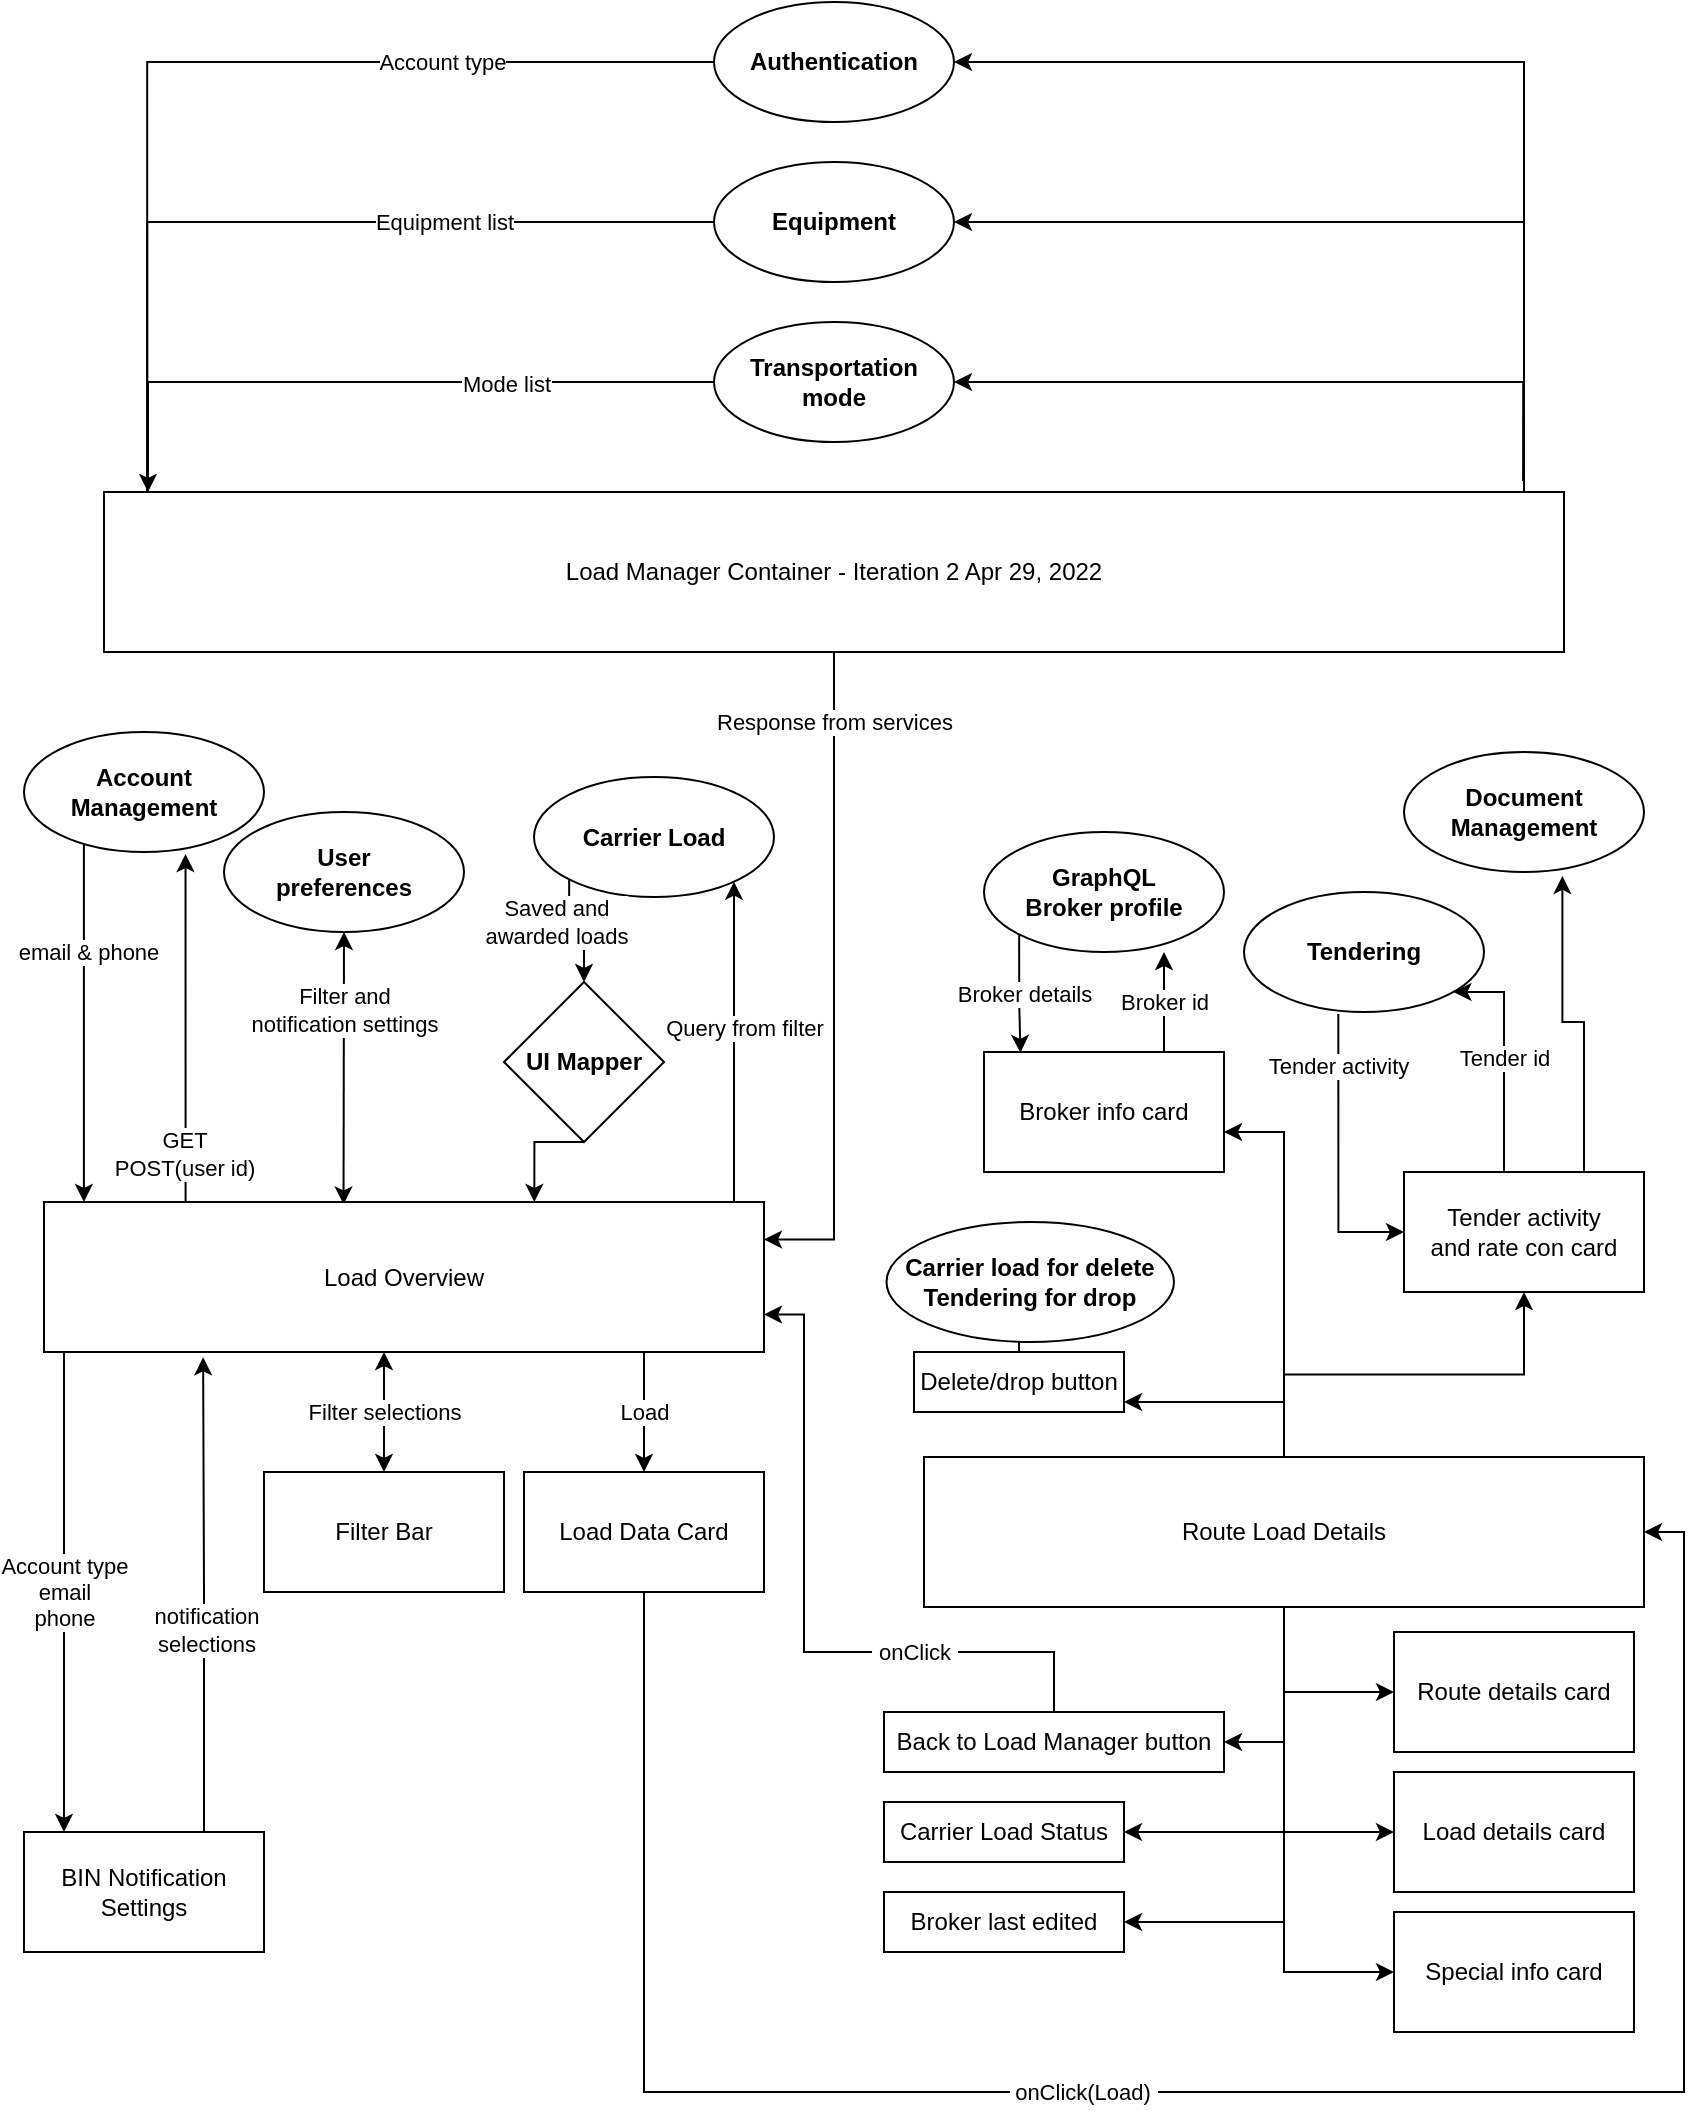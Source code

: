 <mxfile version="17.4.6" type="github">
  <diagram id="Wk8CYTFuplVzRF4KS6Ps" name="Page-1">
    <mxGraphModel dx="2946" dy="4910" grid="1" gridSize="10" guides="1" tooltips="1" connect="1" arrows="1" fold="1" page="1" pageScale="1" pageWidth="880" pageHeight="1100" math="0" shadow="0">
      <root>
        <mxCell id="0" />
        <mxCell id="1" parent="0" />
        <mxCell id="cnExMDElmopR4B2y_THm-6" value="" style="edgeStyle=orthogonalEdgeStyle;orthogonalLoop=1;jettySize=auto;html=1;labelBorderColor=none;rounded=0;" parent="1" target="cnExMDElmopR4B2y_THm-5" edge="1">
          <mxGeometry relative="1" as="geometry">
            <mxPoint x="-985" y="-2975" as="sourcePoint" />
            <Array as="points">
              <mxPoint x="-985" y="-3260" />
            </Array>
          </mxGeometry>
        </mxCell>
        <mxCell id="cnExMDElmopR4B2y_THm-9" value="" style="edgeStyle=orthogonalEdgeStyle;orthogonalLoop=1;jettySize=auto;html=1;labelBorderColor=none;rounded=0;" parent="1" target="cnExMDElmopR4B2y_THm-8" edge="1">
          <mxGeometry relative="1" as="geometry">
            <mxPoint x="-985" y="-2975" as="sourcePoint" />
            <Array as="points">
              <mxPoint x="-985" y="-3180" />
            </Array>
          </mxGeometry>
        </mxCell>
        <mxCell id="cnExMDElmopR4B2y_THm-11" value="" style="edgeStyle=orthogonalEdgeStyle;orthogonalLoop=1;jettySize=auto;html=1;exitX=0.972;exitY=-0.068;exitDx=0;exitDy=0;exitPerimeter=0;labelBorderColor=none;rounded=0;" parent="1" source="cnExMDElmopR4B2y_THm-48" target="cnExMDElmopR4B2y_THm-10" edge="1">
          <mxGeometry relative="1" as="geometry">
            <mxPoint x="-985" y="-2975" as="sourcePoint" />
            <Array as="points">
              <mxPoint x="-985" y="-3100" />
            </Array>
          </mxGeometry>
        </mxCell>
        <mxCell id="cnExMDElmopR4B2y_THm-19" value="Account type" style="edgeStyle=orthogonalEdgeStyle;orthogonalLoop=1;jettySize=auto;html=1;exitX=0;exitY=0.5;exitDx=0;exitDy=0;entryX=0.054;entryY=-0.002;entryDx=0;entryDy=0;entryPerimeter=0;labelBorderColor=none;rounded=0;" parent="1" source="cnExMDElmopR4B2y_THm-5" edge="1">
          <mxGeometry x="-0.518" relative="1" as="geometry">
            <mxPoint x="-1673.42" y="-2976.57" as="targetPoint" />
            <Array as="points">
              <mxPoint x="-1673" y="-3260" />
            </Array>
            <mxPoint as="offset" />
          </mxGeometry>
        </mxCell>
        <mxCell id="cnExMDElmopR4B2y_THm-5" value="Authentication" style="ellipse;whiteSpace=wrap;html=1;fontStyle=1;startSize=23;rounded=0;labelBorderColor=none;" parent="1" vertex="1">
          <mxGeometry x="-1390" y="-3290" width="120" height="60" as="geometry" />
        </mxCell>
        <mxCell id="cnExMDElmopR4B2y_THm-20" value="Equipment list" style="edgeStyle=orthogonalEdgeStyle;orthogonalLoop=1;jettySize=auto;html=1;entryX=0.054;entryY=-0.002;entryDx=0;entryDy=0;entryPerimeter=0;labelBorderColor=none;rounded=0;" parent="1" source="cnExMDElmopR4B2y_THm-8" edge="1">
          <mxGeometry x="-0.444" relative="1" as="geometry">
            <mxPoint x="-1673.42" y="-2976.57" as="targetPoint" />
            <Array as="points">
              <mxPoint x="-1673" y="-3180" />
            </Array>
            <mxPoint as="offset" />
          </mxGeometry>
        </mxCell>
        <mxCell id="cnExMDElmopR4B2y_THm-8" value="Equipment" style="ellipse;whiteSpace=wrap;html=1;fontStyle=1;startSize=23;labelBorderColor=none;rounded=0;" parent="1" vertex="1">
          <mxGeometry x="-1390" y="-3210" width="120" height="60" as="geometry" />
        </mxCell>
        <mxCell id="cnExMDElmopR4B2y_THm-21" style="edgeStyle=orthogonalEdgeStyle;orthogonalLoop=1;jettySize=auto;html=1;exitX=0;exitY=0.5;exitDx=0;exitDy=0;labelBorderColor=none;rounded=0;" parent="1" source="cnExMDElmopR4B2y_THm-10" target="cnExMDElmopR4B2y_THm-48" edge="1">
          <mxGeometry relative="1" as="geometry">
            <mxPoint x="-1673.42" y="-2976.57" as="targetPoint" />
            <Array as="points">
              <mxPoint x="-1673" y="-3100" />
            </Array>
          </mxGeometry>
        </mxCell>
        <mxCell id="cnExMDElmopR4B2y_THm-23" value="Mode list" style="edgeLabel;html=1;align=center;verticalAlign=middle;resizable=0;points=[];labelBorderColor=none;rounded=0;" parent="cnExMDElmopR4B2y_THm-21" vertex="1" connectable="0">
          <mxGeometry x="-0.384" y="1" relative="1" as="geometry">
            <mxPoint as="offset" />
          </mxGeometry>
        </mxCell>
        <mxCell id="cnExMDElmopR4B2y_THm-10" value="Transportation mode" style="ellipse;whiteSpace=wrap;html=1;fontStyle=1;startSize=23;labelBorderColor=none;rounded=0;" parent="1" vertex="1">
          <mxGeometry x="-1390" y="-3130" width="120" height="60" as="geometry" />
        </mxCell>
        <mxCell id="cnExMDElmopR4B2y_THm-64" value="Response from services" style="edgeStyle=orthogonalEdgeStyle;orthogonalLoop=1;jettySize=auto;html=1;entryX=1;entryY=0.25;entryDx=0;entryDy=0;labelBorderColor=none;rounded=0;" parent="1" source="cnExMDElmopR4B2y_THm-48" target="cnExMDElmopR4B2y_THm-58" edge="1">
          <mxGeometry x="-0.787" relative="1" as="geometry">
            <mxPoint x="-1320" y="-2830" as="targetPoint" />
            <mxPoint as="offset" />
          </mxGeometry>
        </mxCell>
        <mxCell id="cnExMDElmopR4B2y_THm-48" value="Load Manager Container - Iteration 2 Apr 29, 2022" style="whiteSpace=wrap;html=1;labelBorderColor=none;rounded=0;" parent="1" vertex="1">
          <mxGeometry x="-1695" y="-3045" width="730" height="80" as="geometry" />
        </mxCell>
        <mxCell id="cnExMDElmopR4B2y_THm-50" value="" style="edgeStyle=orthogonalEdgeStyle;orthogonalLoop=1;jettySize=auto;html=1;exitX=0.25;exitY=0;exitDx=0;exitDy=0;entryX=0.673;entryY=1.017;entryDx=0;entryDy=0;entryPerimeter=0;labelBorderColor=none;rounded=0;" parent="1" source="cnExMDElmopR4B2y_THm-58" target="cnExMDElmopR4B2y_THm-49" edge="1">
          <mxGeometry relative="1" as="geometry">
            <mxPoint x="-1395" y="-2690" as="sourcePoint" />
            <Array as="points">
              <mxPoint x="-1654" y="-2690" />
            </Array>
          </mxGeometry>
        </mxCell>
        <mxCell id="cnExMDElmopR4B2y_THm-51" value="GET&lt;br&gt;POST(user id)" style="edgeLabel;html=1;align=center;verticalAlign=middle;resizable=0;points=[];labelBorderColor=none;rounded=0;" parent="cnExMDElmopR4B2y_THm-50" vertex="1" connectable="0">
          <mxGeometry x="-0.185" y="-1" relative="1" as="geometry">
            <mxPoint x="-2" y="35" as="offset" />
          </mxGeometry>
        </mxCell>
        <mxCell id="cnExMDElmopR4B2y_THm-52" value="User&lt;br&gt;preferences" style="ellipse;whiteSpace=wrap;html=1;fontStyle=1;startSize=23;labelBorderColor=none;rounded=0;" parent="1" vertex="1">
          <mxGeometry x="-1635" y="-2885" width="120" height="60" as="geometry" />
        </mxCell>
        <mxCell id="cnExMDElmopR4B2y_THm-53" value="Filter and &lt;br&gt;notification settings" style="endArrow=classic;startArrow=classic;html=1;entryX=0.5;entryY=1;entryDx=0;entryDy=0;exitX=0.416;exitY=0.016;exitDx=0;exitDy=0;exitPerimeter=0;labelBorderColor=none;rounded=0;" parent="1" source="cnExMDElmopR4B2y_THm-58" target="cnExMDElmopR4B2y_THm-52" edge="1">
          <mxGeometry x="0.429" width="50" height="50" relative="1" as="geometry">
            <mxPoint x="-1575" y="-2695" as="sourcePoint" />
            <mxPoint x="-1265" y="-2105" as="targetPoint" />
            <mxPoint as="offset" />
          </mxGeometry>
        </mxCell>
        <mxCell id="cnExMDElmopR4B2y_THm-54" style="edgeStyle=orthogonalEdgeStyle;orthogonalLoop=1;jettySize=auto;html=1;entryX=0.057;entryY=0.001;entryDx=0;entryDy=0;entryPerimeter=0;startArrow=none;labelBorderColor=none;rounded=0;" parent="1" source="cnExMDElmopR4B2y_THm-49" edge="1">
          <mxGeometry relative="1" as="geometry">
            <mxPoint x="-1655" y="-2805" as="sourcePoint" />
            <mxPoint x="-1705.05" y="-2690" as="targetPoint" />
            <Array as="points">
              <mxPoint x="-1705" y="-2905" />
            </Array>
          </mxGeometry>
        </mxCell>
        <mxCell id="cnExMDElmopR4B2y_THm-55" value="email &amp;amp; phone" style="edgeLabel;html=1;align=center;verticalAlign=middle;resizable=0;points=[];labelBorderColor=none;rounded=0;" parent="cnExMDElmopR4B2y_THm-54" vertex="1" connectable="0">
          <mxGeometry x="0.016" y="2" relative="1" as="geometry">
            <mxPoint y="-37" as="offset" />
          </mxGeometry>
        </mxCell>
        <mxCell id="cnExMDElmopR4B2y_THm-56" value="Load" style="edgeStyle=orthogonalEdgeStyle;orthogonalLoop=1;jettySize=auto;html=1;labelBorderColor=none;rounded=0;" parent="1" source="cnExMDElmopR4B2y_THm-58" target="cnExMDElmopR4B2y_THm-59" edge="1">
          <mxGeometry relative="1" as="geometry">
            <Array as="points">
              <mxPoint x="-1425" y="-2585" />
              <mxPoint x="-1425" y="-2585" />
            </Array>
          </mxGeometry>
        </mxCell>
        <mxCell id="lrARnm5NLb-NYOdKtYPf-4" value="" style="edgeStyle=orthogonalEdgeStyle;orthogonalLoop=1;jettySize=auto;html=1;labelBorderColor=none;rounded=0;" parent="1" source="cnExMDElmopR4B2y_THm-58" target="lrARnm5NLb-NYOdKtYPf-3" edge="1">
          <mxGeometry relative="1" as="geometry">
            <Array as="points">
              <mxPoint x="-1380" y="-2770" />
              <mxPoint x="-1380" y="-2770" />
            </Array>
          </mxGeometry>
        </mxCell>
        <mxCell id="lrARnm5NLb-NYOdKtYPf-6" value="Query from filter" style="edgeLabel;html=1;align=center;verticalAlign=middle;resizable=0;points=[];labelBorderColor=none;rounded=0;" parent="lrARnm5NLb-NYOdKtYPf-4" vertex="1" connectable="0">
          <mxGeometry x="0.39" y="-1" relative="1" as="geometry">
            <mxPoint x="4" y="24" as="offset" />
          </mxGeometry>
        </mxCell>
        <mxCell id="cnExMDElmopR4B2y_THm-58" value="Load Overview" style="whiteSpace=wrap;html=1;labelBorderColor=none;rounded=0;" parent="1" vertex="1">
          <mxGeometry x="-1725" y="-2690" width="360" height="75" as="geometry" />
        </mxCell>
        <mxCell id="pYojQuFsTAhcBzXc673M-1" style="edgeStyle=orthogonalEdgeStyle;orthogonalLoop=1;jettySize=auto;html=1;exitX=0.5;exitY=1;exitDx=0;exitDy=0;entryX=1;entryY=0.5;entryDx=0;entryDy=0;labelBorderColor=none;rounded=0;" edge="1" parent="1" source="cnExMDElmopR4B2y_THm-59" target="cnExMDElmopR4B2y_THm-71">
          <mxGeometry relative="1" as="geometry">
            <Array as="points">
              <mxPoint x="-1425" y="-2245" />
              <mxPoint x="-905" y="-2245" />
              <mxPoint x="-905" y="-2525" />
            </Array>
          </mxGeometry>
        </mxCell>
        <mxCell id="pYojQuFsTAhcBzXc673M-2" value="&amp;nbsp;onClick(Load)&amp;nbsp;" style="edgeLabel;html=1;align=center;verticalAlign=middle;resizable=0;points=[];labelBorderColor=none;rounded=0;" vertex="1" connectable="0" parent="pYojQuFsTAhcBzXc673M-1">
          <mxGeometry x="-0.123" relative="1" as="geometry">
            <mxPoint as="offset" />
          </mxGeometry>
        </mxCell>
        <mxCell id="cnExMDElmopR4B2y_THm-59" value="Load Data Card" style="whiteSpace=wrap;html=1;labelBorderColor=none;rounded=0;" parent="1" vertex="1">
          <mxGeometry x="-1485" y="-2555" width="120" height="60" as="geometry" />
        </mxCell>
        <mxCell id="cnExMDElmopR4B2y_THm-60" value="Filter Bar" style="whiteSpace=wrap;html=1;labelBorderColor=none;rounded=0;" parent="1" vertex="1">
          <mxGeometry x="-1615" y="-2555" width="120" height="60" as="geometry" />
        </mxCell>
        <mxCell id="cnExMDElmopR4B2y_THm-68" style="edgeStyle=orthogonalEdgeStyle;orthogonalLoop=1;jettySize=auto;html=1;exitX=0.75;exitY=0;exitDx=0;exitDy=0;entryX=0.221;entryY=1.035;entryDx=0;entryDy=0;entryPerimeter=0;labelBorderColor=none;rounded=0;" parent="1" source="cnExMDElmopR4B2y_THm-61" target="cnExMDElmopR4B2y_THm-58" edge="1">
          <mxGeometry relative="1" as="geometry" />
        </mxCell>
        <mxCell id="cnExMDElmopR4B2y_THm-69" value="notification&lt;br&gt;selections" style="edgeLabel;html=1;align=center;verticalAlign=middle;resizable=0;points=[];labelBorderColor=none;rounded=0;" parent="cnExMDElmopR4B2y_THm-68" vertex="1" connectable="0">
          <mxGeometry x="-0.154" y="-1" relative="1" as="geometry">
            <mxPoint y="-1" as="offset" />
          </mxGeometry>
        </mxCell>
        <mxCell id="cnExMDElmopR4B2y_THm-61" value="BIN Notification Settings" style="whiteSpace=wrap;html=1;labelBorderColor=none;rounded=0;" parent="1" vertex="1">
          <mxGeometry x="-1735" y="-2375" width="120" height="60" as="geometry" />
        </mxCell>
        <mxCell id="cnExMDElmopR4B2y_THm-62" value="Account type&lt;br&gt;email&lt;br&gt;phone" style="edgeStyle=orthogonalEdgeStyle;orthogonalLoop=1;jettySize=auto;html=1;labelBorderColor=none;rounded=0;" parent="1" source="cnExMDElmopR4B2y_THm-58" target="cnExMDElmopR4B2y_THm-61" edge="1">
          <mxGeometry relative="1" as="geometry">
            <Array as="points">
              <mxPoint x="-1715" y="-2495" />
              <mxPoint x="-1715" y="-2495" />
            </Array>
          </mxGeometry>
        </mxCell>
        <mxCell id="cnExMDElmopR4B2y_THm-67" value="" style="endArrow=classic;startArrow=classic;html=1;exitX=0.5;exitY=0;exitDx=0;exitDy=0;labelBorderColor=none;rounded=0;" parent="1" source="cnExMDElmopR4B2y_THm-60" edge="1">
          <mxGeometry width="50" height="50" relative="1" as="geometry">
            <mxPoint x="-1315" y="-2565" as="sourcePoint" />
            <mxPoint x="-1555" y="-2615" as="targetPoint" />
          </mxGeometry>
        </mxCell>
        <mxCell id="cnExMDElmopR4B2y_THm-70" value="Filter selections" style="edgeLabel;html=1;align=center;verticalAlign=middle;resizable=0;points=[];labelBorderColor=none;rounded=0;" parent="cnExMDElmopR4B2y_THm-67" vertex="1" connectable="0">
          <mxGeometry x="-0.153" y="-1" relative="1" as="geometry">
            <mxPoint x="-1" y="-5" as="offset" />
          </mxGeometry>
        </mxCell>
        <mxCell id="cnExMDElmopR4B2y_THm-80" value="" style="edgeStyle=orthogonalEdgeStyle;orthogonalLoop=1;jettySize=auto;html=1;labelBorderColor=none;rounded=0;" parent="1" source="cnExMDElmopR4B2y_THm-71" target="cnExMDElmopR4B2y_THm-79" edge="1">
          <mxGeometry relative="1" as="geometry">
            <Array as="points">
              <mxPoint x="-1105" y="-2420" />
            </Array>
          </mxGeometry>
        </mxCell>
        <mxCell id="cnExMDElmopR4B2y_THm-86" value="" style="edgeStyle=orthogonalEdgeStyle;orthogonalLoop=1;jettySize=auto;html=1;labelBorderColor=none;rounded=0;" parent="1" source="cnExMDElmopR4B2y_THm-71" target="cnExMDElmopR4B2y_THm-85" edge="1">
          <mxGeometry relative="1" as="geometry">
            <Array as="points">
              <mxPoint x="-1105" y="-2375" />
            </Array>
          </mxGeometry>
        </mxCell>
        <mxCell id="cnExMDElmopR4B2y_THm-88" value="" style="edgeStyle=orthogonalEdgeStyle;orthogonalLoop=1;jettySize=auto;html=1;labelBorderColor=none;rounded=0;" parent="1" source="cnExMDElmopR4B2y_THm-71" target="cnExMDElmopR4B2y_THm-87" edge="1">
          <mxGeometry relative="1" as="geometry">
            <Array as="points">
              <mxPoint x="-1105" y="-2305" />
            </Array>
          </mxGeometry>
        </mxCell>
        <mxCell id="cnExMDElmopR4B2y_THm-92" value="" style="edgeStyle=orthogonalEdgeStyle;orthogonalLoop=1;jettySize=auto;html=1;labelBorderColor=none;rounded=0;" parent="1" source="cnExMDElmopR4B2y_THm-71" target="cnExMDElmopR4B2y_THm-91" edge="1">
          <mxGeometry relative="1" as="geometry">
            <Array as="points">
              <mxPoint x="-1105" y="-2375" />
            </Array>
          </mxGeometry>
        </mxCell>
        <mxCell id="cnExMDElmopR4B2y_THm-94" value="" style="edgeStyle=orthogonalEdgeStyle;orthogonalLoop=1;jettySize=auto;html=1;labelBorderColor=none;rounded=0;" parent="1" source="cnExMDElmopR4B2y_THm-71" target="cnExMDElmopR4B2y_THm-93" edge="1">
          <mxGeometry relative="1" as="geometry">
            <Array as="points">
              <mxPoint x="-1105" y="-2330" />
            </Array>
          </mxGeometry>
        </mxCell>
        <mxCell id="cnExMDElmopR4B2y_THm-96" value="" style="edgeStyle=orthogonalEdgeStyle;orthogonalLoop=1;jettySize=auto;html=1;labelBorderColor=none;rounded=0;" parent="1" source="cnExMDElmopR4B2y_THm-71" target="cnExMDElmopR4B2y_THm-95" edge="1">
          <mxGeometry relative="1" as="geometry">
            <Array as="points">
              <mxPoint x="-1105" y="-2445" />
            </Array>
          </mxGeometry>
        </mxCell>
        <mxCell id="cnExMDElmopR4B2y_THm-100" value="" style="edgeStyle=orthogonalEdgeStyle;orthogonalLoop=1;jettySize=auto;html=1;labelBorderColor=none;rounded=0;" parent="1" source="cnExMDElmopR4B2y_THm-71" target="cnExMDElmopR4B2y_THm-99" edge="1">
          <mxGeometry relative="1" as="geometry">
            <Array as="points">
              <mxPoint x="-1105" y="-2590" />
            </Array>
          </mxGeometry>
        </mxCell>
        <mxCell id="cnExMDElmopR4B2y_THm-106" value="" style="edgeStyle=orthogonalEdgeStyle;orthogonalLoop=1;jettySize=auto;html=1;labelBorderColor=none;rounded=0;" parent="1" source="cnExMDElmopR4B2y_THm-71" target="cnExMDElmopR4B2y_THm-105" edge="1">
          <mxGeometry relative="1" as="geometry">
            <Array as="points">
              <mxPoint x="-1105" y="-2725" />
            </Array>
          </mxGeometry>
        </mxCell>
        <mxCell id="cnExMDElmopR4B2y_THm-114" value="" style="edgeStyle=orthogonalEdgeStyle;orthogonalLoop=1;jettySize=auto;html=1;labelBorderColor=none;rounded=0;" parent="1" source="cnExMDElmopR4B2y_THm-71" target="cnExMDElmopR4B2y_THm-113" edge="1">
          <mxGeometry relative="1" as="geometry" />
        </mxCell>
        <mxCell id="cnExMDElmopR4B2y_THm-71" value="Route Load Details" style="whiteSpace=wrap;html=1;labelBorderColor=none;rounded=0;" parent="1" vertex="1">
          <mxGeometry x="-1285" y="-2562.5" width="360" height="75" as="geometry" />
        </mxCell>
        <mxCell id="cnExMDElmopR4B2y_THm-97" style="edgeStyle=orthogonalEdgeStyle;orthogonalLoop=1;jettySize=auto;html=1;exitX=0.5;exitY=0;exitDx=0;exitDy=0;entryX=1;entryY=0.75;entryDx=0;entryDy=0;labelBorderColor=none;rounded=0;" parent="1" source="cnExMDElmopR4B2y_THm-79" target="cnExMDElmopR4B2y_THm-58" edge="1">
          <mxGeometry relative="1" as="geometry">
            <Array as="points">
              <mxPoint x="-1220" y="-2465" />
              <mxPoint x="-1345" y="-2465" />
              <mxPoint x="-1345" y="-2634" />
            </Array>
          </mxGeometry>
        </mxCell>
        <mxCell id="cnExMDElmopR4B2y_THm-98" value="&amp;nbsp;onClick&amp;nbsp;" style="edgeLabel;html=1;align=center;verticalAlign=middle;resizable=0;points=[];labelBorderColor=none;rounded=0;" parent="cnExMDElmopR4B2y_THm-97" vertex="1" connectable="0">
          <mxGeometry x="-0.425" y="1" relative="1" as="geometry">
            <mxPoint x="-1" y="-1" as="offset" />
          </mxGeometry>
        </mxCell>
        <mxCell id="cnExMDElmopR4B2y_THm-79" value="Back to Load Manager button" style="whiteSpace=wrap;html=1;labelBorderColor=none;rounded=0;" parent="1" vertex="1">
          <mxGeometry x="-1305" y="-2435" width="170" height="30" as="geometry" />
        </mxCell>
        <mxCell id="cnExMDElmopR4B2y_THm-85" value="Load details card" style="whiteSpace=wrap;html=1;labelBorderColor=none;rounded=0;" parent="1" vertex="1">
          <mxGeometry x="-1050" y="-2405" width="120" height="60" as="geometry" />
        </mxCell>
        <mxCell id="cnExMDElmopR4B2y_THm-87" value="Special info card" style="whiteSpace=wrap;html=1;labelBorderColor=none;rounded=0;" parent="1" vertex="1">
          <mxGeometry x="-1050" y="-2335" width="120" height="60" as="geometry" />
        </mxCell>
        <mxCell id="cnExMDElmopR4B2y_THm-91" value="Carrier Load Status" style="whiteSpace=wrap;html=1;labelBorderColor=none;rounded=0;" parent="1" vertex="1">
          <mxGeometry x="-1305" y="-2390" width="120" height="30" as="geometry" />
        </mxCell>
        <mxCell id="cnExMDElmopR4B2y_THm-93" value="Broker last edited" style="whiteSpace=wrap;html=1;labelBorderColor=none;rounded=0;" parent="1" vertex="1">
          <mxGeometry x="-1305" y="-2345" width="120" height="30" as="geometry" />
        </mxCell>
        <mxCell id="cnExMDElmopR4B2y_THm-95" value="Route details card" style="whiteSpace=wrap;html=1;labelBorderColor=none;rounded=0;" parent="1" vertex="1">
          <mxGeometry x="-1050" y="-2475" width="120" height="60" as="geometry" />
        </mxCell>
        <mxCell id="cnExMDElmopR4B2y_THm-102" value="" style="edgeStyle=orthogonalEdgeStyle;orthogonalLoop=1;jettySize=auto;html=1;labelBorderColor=none;rounded=0;" parent="1" source="cnExMDElmopR4B2y_THm-99" edge="1">
          <mxGeometry relative="1" as="geometry">
            <mxPoint x="-1231.875" y="-2630" as="targetPoint" />
          </mxGeometry>
        </mxCell>
        <mxCell id="cnExMDElmopR4B2y_THm-99" value="Delete/drop button" style="whiteSpace=wrap;html=1;labelBorderColor=none;rounded=0;" parent="1" vertex="1">
          <mxGeometry x="-1290" y="-2615" width="105" height="30" as="geometry" />
        </mxCell>
        <mxCell id="cnExMDElmopR4B2y_THm-101" value="&lt;b&gt;Carrier load for delete&lt;br&gt;Tendering for drop&lt;/b&gt;" style="ellipse;whiteSpace=wrap;html=1;labelBorderColor=none;rounded=0;" parent="1" vertex="1">
          <mxGeometry x="-1303.75" y="-2680" width="143.75" height="60" as="geometry" />
        </mxCell>
        <mxCell id="cnExMDElmopR4B2y_THm-110" value="Broker id" style="edgeStyle=orthogonalEdgeStyle;orthogonalLoop=1;jettySize=auto;html=1;exitX=0.75;exitY=0;exitDx=0;exitDy=0;entryX=0.75;entryY=1;entryDx=0;entryDy=0;entryPerimeter=0;labelBorderColor=none;rounded=0;" parent="1" source="cnExMDElmopR4B2y_THm-105" target="cnExMDElmopR4B2y_THm-107" edge="1">
          <mxGeometry relative="1" as="geometry" />
        </mxCell>
        <mxCell id="cnExMDElmopR4B2y_THm-105" value="Broker info card" style="whiteSpace=wrap;html=1;labelBorderColor=none;rounded=0;" parent="1" vertex="1">
          <mxGeometry x="-1255" y="-2765" width="120" height="60" as="geometry" />
        </mxCell>
        <mxCell id="cnExMDElmopR4B2y_THm-111" style="edgeStyle=orthogonalEdgeStyle;orthogonalLoop=1;jettySize=auto;html=1;exitX=0;exitY=1;exitDx=0;exitDy=0;entryX=0.152;entryY=0.007;entryDx=0;entryDy=0;entryPerimeter=0;labelBorderColor=none;rounded=0;" parent="1" source="cnExMDElmopR4B2y_THm-107" target="cnExMDElmopR4B2y_THm-105" edge="1">
          <mxGeometry relative="1" as="geometry" />
        </mxCell>
        <mxCell id="cnExMDElmopR4B2y_THm-112" value="Broker details" style="edgeLabel;html=1;align=center;verticalAlign=middle;resizable=0;points=[];labelBorderColor=none;rounded=0;" parent="cnExMDElmopR4B2y_THm-111" vertex="1" connectable="0">
          <mxGeometry x="0.009" y="2" relative="1" as="geometry">
            <mxPoint as="offset" />
          </mxGeometry>
        </mxCell>
        <mxCell id="cnExMDElmopR4B2y_THm-107" value="&lt;b&gt;GraphQL&lt;br&gt;Broker profile&lt;/b&gt;" style="ellipse;whiteSpace=wrap;html=1;labelBorderColor=none;rounded=0;" parent="1" vertex="1">
          <mxGeometry x="-1255" y="-2875" width="120" height="60" as="geometry" />
        </mxCell>
        <mxCell id="cnExMDElmopR4B2y_THm-117" value="Tender id" style="edgeStyle=orthogonalEdgeStyle;orthogonalLoop=1;jettySize=auto;html=1;labelBorderColor=none;rounded=0;" parent="1" source="cnExMDElmopR4B2y_THm-113" target="cnExMDElmopR4B2y_THm-116" edge="1">
          <mxGeometry relative="1" as="geometry">
            <Array as="points">
              <mxPoint x="-995" y="-2795" />
            </Array>
          </mxGeometry>
        </mxCell>
        <mxCell id="cnExMDElmopR4B2y_THm-122" style="edgeStyle=orthogonalEdgeStyle;orthogonalLoop=1;jettySize=auto;html=1;exitX=0.75;exitY=0;exitDx=0;exitDy=0;entryX=0.66;entryY=1.033;entryDx=0;entryDy=0;entryPerimeter=0;labelBorderColor=none;rounded=0;" parent="1" source="cnExMDElmopR4B2y_THm-113" target="cnExMDElmopR4B2y_THm-118" edge="1">
          <mxGeometry relative="1" as="geometry" />
        </mxCell>
        <mxCell id="cnExMDElmopR4B2y_THm-113" value="Tender activity&lt;br&gt;and rate con card" style="whiteSpace=wrap;html=1;labelBorderColor=none;rounded=0;" parent="1" vertex="1">
          <mxGeometry x="-1045" y="-2705" width="120" height="60" as="geometry" />
        </mxCell>
        <mxCell id="cnExMDElmopR4B2y_THm-120" style="edgeStyle=orthogonalEdgeStyle;orthogonalLoop=1;jettySize=auto;html=1;entryX=0;entryY=0.5;entryDx=0;entryDy=0;exitX=0.393;exitY=1.017;exitDx=0;exitDy=0;exitPerimeter=0;labelBorderColor=none;rounded=0;" parent="1" source="cnExMDElmopR4B2y_THm-116" target="cnExMDElmopR4B2y_THm-113" edge="1">
          <mxGeometry relative="1" as="geometry" />
        </mxCell>
        <mxCell id="cnExMDElmopR4B2y_THm-121" value="Tender activity" style="edgeLabel;html=1;align=center;verticalAlign=middle;resizable=0;points=[];labelBorderColor=none;rounded=0;" parent="cnExMDElmopR4B2y_THm-120" vertex="1" connectable="0">
          <mxGeometry x="-0.63" relative="1" as="geometry">
            <mxPoint as="offset" />
          </mxGeometry>
        </mxCell>
        <mxCell id="cnExMDElmopR4B2y_THm-116" value="&lt;b&gt;Tendering&lt;/b&gt;" style="ellipse;whiteSpace=wrap;html=1;labelBorderColor=none;rounded=0;" parent="1" vertex="1">
          <mxGeometry x="-1125" y="-2845" width="120" height="60" as="geometry" />
        </mxCell>
        <mxCell id="cnExMDElmopR4B2y_THm-118" value="&lt;b&gt;Document&lt;br&gt;Management&lt;/b&gt;" style="ellipse;whiteSpace=wrap;html=1;labelBorderColor=none;rounded=0;" parent="1" vertex="1">
          <mxGeometry x="-1045" y="-2915" width="120" height="60" as="geometry" />
        </mxCell>
        <mxCell id="cnExMDElmopR4B2y_THm-49" value="Account&lt;br&gt;Management" style="ellipse;whiteSpace=wrap;html=1;fontStyle=1;startSize=23;labelBorderColor=none;rounded=0;" parent="1" vertex="1">
          <mxGeometry x="-1735" y="-2925" width="120" height="60" as="geometry" />
        </mxCell>
        <mxCell id="pYojQuFsTAhcBzXc673M-8" style="edgeStyle=orthogonalEdgeStyle;rounded=0;orthogonalLoop=1;jettySize=auto;html=1;exitX=0;exitY=1;exitDx=0;exitDy=0;entryX=0.5;entryY=0;entryDx=0;entryDy=0;labelBorderColor=none;" edge="1" parent="1" source="lrARnm5NLb-NYOdKtYPf-3" target="pYojQuFsTAhcBzXc673M-3">
          <mxGeometry relative="1" as="geometry" />
        </mxCell>
        <mxCell id="lrARnm5NLb-NYOdKtYPf-3" value="&lt;b&gt;Carrier Load&lt;/b&gt;" style="ellipse;whiteSpace=wrap;html=1;labelBorderColor=none;rounded=0;" parent="1" vertex="1">
          <mxGeometry x="-1480" y="-2902.5" width="120" height="60" as="geometry" />
        </mxCell>
        <mxCell id="pYojQuFsTAhcBzXc673M-9" style="edgeStyle=orthogonalEdgeStyle;rounded=0;orthogonalLoop=1;jettySize=auto;html=1;exitX=0.5;exitY=1;exitDx=0;exitDy=0;entryX=0.681;entryY=0;entryDx=0;entryDy=0;entryPerimeter=0;labelBorderColor=none;" edge="1" parent="1" source="pYojQuFsTAhcBzXc673M-3" target="cnExMDElmopR4B2y_THm-58">
          <mxGeometry relative="1" as="geometry" />
        </mxCell>
        <mxCell id="pYojQuFsTAhcBzXc673M-10" value="Saved and&lt;br&gt;awarded loads" style="edgeLabel;html=1;align=center;verticalAlign=middle;resizable=0;points=[];labelBorderColor=none;rounded=0;" vertex="1" connectable="0" parent="pYojQuFsTAhcBzXc673M-9">
          <mxGeometry x="-0.175" relative="1" as="geometry">
            <mxPoint x="8" y="-110" as="offset" />
          </mxGeometry>
        </mxCell>
        <mxCell id="pYojQuFsTAhcBzXc673M-3" value="&lt;b&gt;UI Mapper&lt;/b&gt;" style="rhombus;whiteSpace=wrap;html=1;labelBorderColor=none;rounded=0;" vertex="1" parent="1">
          <mxGeometry x="-1495" y="-2800" width="80" height="80" as="geometry" />
        </mxCell>
      </root>
    </mxGraphModel>
  </diagram>
</mxfile>
